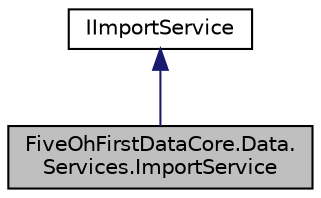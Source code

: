 digraph "FiveOhFirstDataCore.Data.Services.ImportService"
{
 // LATEX_PDF_SIZE
  edge [fontname="Helvetica",fontsize="10",labelfontname="Helvetica",labelfontsize="10"];
  node [fontname="Helvetica",fontsize="10",shape=record];
  Node1 [label="FiveOhFirstDataCore.Data.\lServices.ImportService",height=0.2,width=0.4,color="black", fillcolor="grey75", style="filled", fontcolor="black",tooltip="An implementation of IImportService, the ImportService holds methods to import 501st data that has be..."];
  Node2 -> Node1 [dir="back",color="midnightblue",fontsize="10",style="solid",fontname="Helvetica"];
  Node2 [label="IImportService",height=0.2,width=0.4,color="black", fillcolor="white", style="filled",URL="$interface_five_oh_first_data_core_1_1_data_1_1_services_1_1_i_import_service.html",tooltip="The IImportService contains methods for importing 501st roster data that has been exported as CSV fil..."];
}
